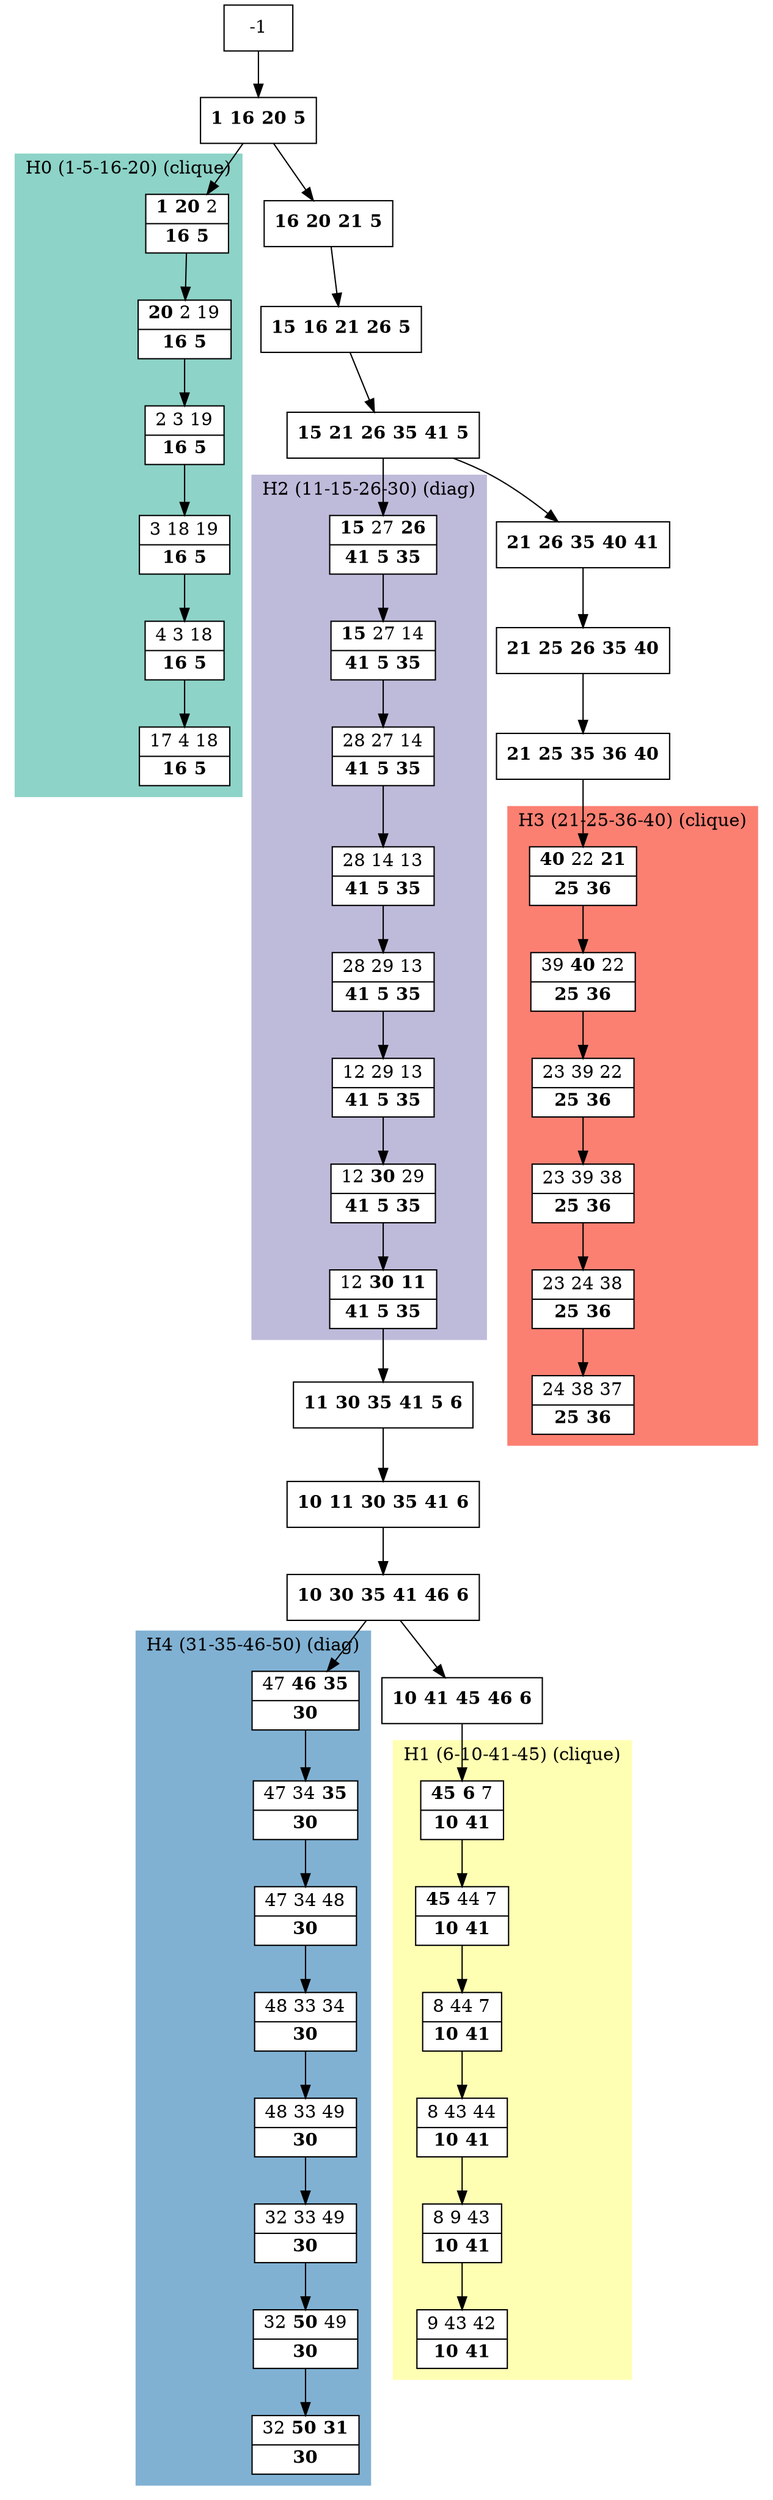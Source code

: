 digraph G {
    node [shape=box];
    subgraph cluster0 {
        node [style=filled,fillcolor=white];
        labeljust="l";
        style=filled;
        color="#8DD3C7";
        H0_0 -> H0_1 -> H0_2 -> H0_3 -> H0_4 -> H0_5;
        label="H0 (1-5-16-20) (clique)";
    }
    subgraph cluster1 {
        node [style=filled,fillcolor=white];
        labeljust="l";
        style=filled;
        color="#FFFFB3";
        H1_0 -> H1_1 -> H1_2 -> H1_3 -> H1_4 -> H1_5;
        label="H1 (6-10-41-45) (clique)";
    }
    subgraph cluster2 {
        node [style=filled,fillcolor=white];
        labeljust="l";
        style=filled;
        color="#BEBADA";
        H2_7 -> H2_6 -> H2_5 -> H2_4 -> H2_3 -> H2_2 -> H2_1 -> H2_0;
        label="H2 (11-15-26-30) (diag)";
    }
    subgraph cluster3 {
        node [style=filled,fillcolor=white];
        labeljust="l";
        style=filled;
        color="#FB8072";
        H3_0 -> H3_1 -> H3_2 -> H3_3 -> H3_4 -> H3_5;
        label="H3 (21-25-36-40) (clique)";
    }
    subgraph cluster4 {
        node [style=filled,fillcolor=white];
        labeljust="l";
        style=filled;
        color="#80B1D3";
        H4_7 -> H4_6 -> H4_5 -> H4_4 -> H4_3 -> H4_2 -> H4_1 -> H4_0;
        label="H4 (31-35-46-50) (diag)";
    }
     1 [shape=record,label= <{ <b>1</b> <b>16</b> <b>20</b> <b>5</b>}> ];
     -1  ->  1;
     H0_0 [shape=record,label= <{ <b>1</b> <b>20</b> 2|  <b>16</b> <b>5</b>}> ];
     1  ->  H0_0;
     H0_1 [shape=record,label= <{ <b>20</b> 2 19|  <b>16</b> <b>5</b>}> ];
     H0_2 [shape=record,label= <{ 2 3 19|  <b>16</b> <b>5</b>}> ];
     H0_3 [shape=record,label= <{ 3 18 19|  <b>16</b> <b>5</b>}> ];
     H0_4 [shape=record,label= <{ 4 3 18|  <b>16</b> <b>5</b>}> ];
     H0_5 [shape=record,label= <{ 17 4 18|  <b>16</b> <b>5</b>}> ];
     28 [shape=record,label= <{ <b>16</b> <b>20</b> <b>21</b> <b>5</b>}> ];
     1  ->  28;
     26 [shape=record,label= <{ <b>15</b> <b>16</b> <b>21</b> <b>26</b> <b>5</b>}> ];
     28  ->  26;
     25 [shape=record,label= <{ <b>15</b> <b>21</b> <b>26</b> <b>35</b> <b>41</b> <b>5</b>}> ];
     26  ->  25;
     29 [shape=record,label= <{ <b>21</b> <b>26</b> <b>35</b> <b>40</b> <b>41</b>}> ];
     25  ->  29;
     32 [shape=record,label= <{ <b>21</b> <b>25</b> <b>26</b> <b>35</b> <b>40</b>}> ];
     29  ->  32;
     33 [shape=record,label= <{ <b>21</b> <b>25</b> <b>35</b> <b>36</b> <b>40</b>}> ];
     32  ->  33;
     H3_0 [shape=record,label= <{ <b>40</b> 22 <b>21</b>|  <b>25</b> <b>36</b>}> ];
     33  ->  H3_0;
     H3_1 [shape=record,label= <{ 39 <b>40</b> 22|  <b>25</b> <b>36</b>}> ];
     H3_2 [shape=record,label= <{ 23 39 22|  <b>25</b> <b>36</b>}> ];
     H3_3 [shape=record,label= <{ 23 39 38|  <b>25</b> <b>36</b>}> ];
     H3_4 [shape=record,label= <{ 23 24 38|  <b>25</b> <b>36</b>}> ];
     H3_5 [shape=record,label= <{ 24 38 37|  <b>25</b> <b>36</b>}> ];
     H2_7 [shape=record,label= <{ <b>15</b> 27 <b>26</b>|  <b>41</b> <b>5</b> <b>35</b>}> ];
     25  ->  H2_7;
     H2_6 [shape=record,label= <{ <b>15</b> 27 14|  <b>41</b> <b>5</b> <b>35</b>}> ];
     H2_5 [shape=record,label= <{ 28 27 14|  <b>41</b> <b>5</b> <b>35</b>}> ];
     H2_4 [shape=record,label= <{ 28 14 13|  <b>41</b> <b>5</b> <b>35</b>}> ];
     H2_3 [shape=record,label= <{ 28 29 13|  <b>41</b> <b>5</b> <b>35</b>}> ];
     H2_2 [shape=record,label= <{ 12 29 13|  <b>41</b> <b>5</b> <b>35</b>}> ];
     H2_1 [shape=record,label= <{ 12 <b>30</b> 29|  <b>41</b> <b>5</b> <b>35</b>}> ];
     H2_0 [shape=record,label= <{ 12 <b>30</b> <b>11</b>|  <b>41</b> <b>5</b> <b>35</b>}> ];
     9 [shape=record,label= <{ <b>11</b> <b>30</b> <b>35</b> <b>41</b> <b>5</b> <b>6</b>}> ];
     H2_0  ->  9;
     11 [shape=record,label= <{ <b>10</b> <b>11</b> <b>30</b> <b>35</b> <b>41</b> <b>6</b>}> ];
     9  ->  11;
     12 [shape=record,label= <{ <b>10</b> <b>30</b> <b>35</b> <b>41</b> <b>46</b> <b>6</b>}> ];
     11  ->  12;
     13 [shape=record,label= <{ <b>10</b> <b>41</b> <b>45</b> <b>46</b> <b>6</b>}> ];
     12  ->  13;
     H1_0 [shape=record,label= <{ <b>45</b> <b>6</b> 7|  <b>10</b> <b>41</b>}> ];
     13  ->  H1_0;
     H1_1 [shape=record,label= <{ <b>45</b> 44 7|  <b>10</b> <b>41</b>}> ];
     H1_2 [shape=record,label= <{ 8 44 7|  <b>10</b> <b>41</b>}> ];
     H1_3 [shape=record,label= <{ 8 43 44|  <b>10</b> <b>41</b>}> ];
     H1_4 [shape=record,label= <{ 8 9 43|  <b>10</b> <b>41</b>}> ];
     H1_5 [shape=record,label= <{ 9 43 42|  <b>10</b> <b>41</b>}> ];
     H4_7 [shape=record,label= <{ 47 <b>46</b> <b>35</b>|  <b>30</b>}> ];
     12  ->  H4_7;
     H4_6 [shape=record,label= <{ 47 34 <b>35</b>|  <b>30</b>}> ];
     H4_5 [shape=record,label= <{ 47 34 48|  <b>30</b>}> ];
     H4_4 [shape=record,label= <{ 48 33 34|  <b>30</b>}> ];
     H4_3 [shape=record,label= <{ 48 33 49|  <b>30</b>}> ];
     H4_2 [shape=record,label= <{ 32 33 49|  <b>30</b>}> ];
     H4_1 [shape=record,label= <{ 32 <b>50</b> 49|  <b>30</b>}> ];
     H4_0 [shape=record,label= <{ 32 <b>50</b> <b>31</b>|  <b>30</b>}> ];
}
